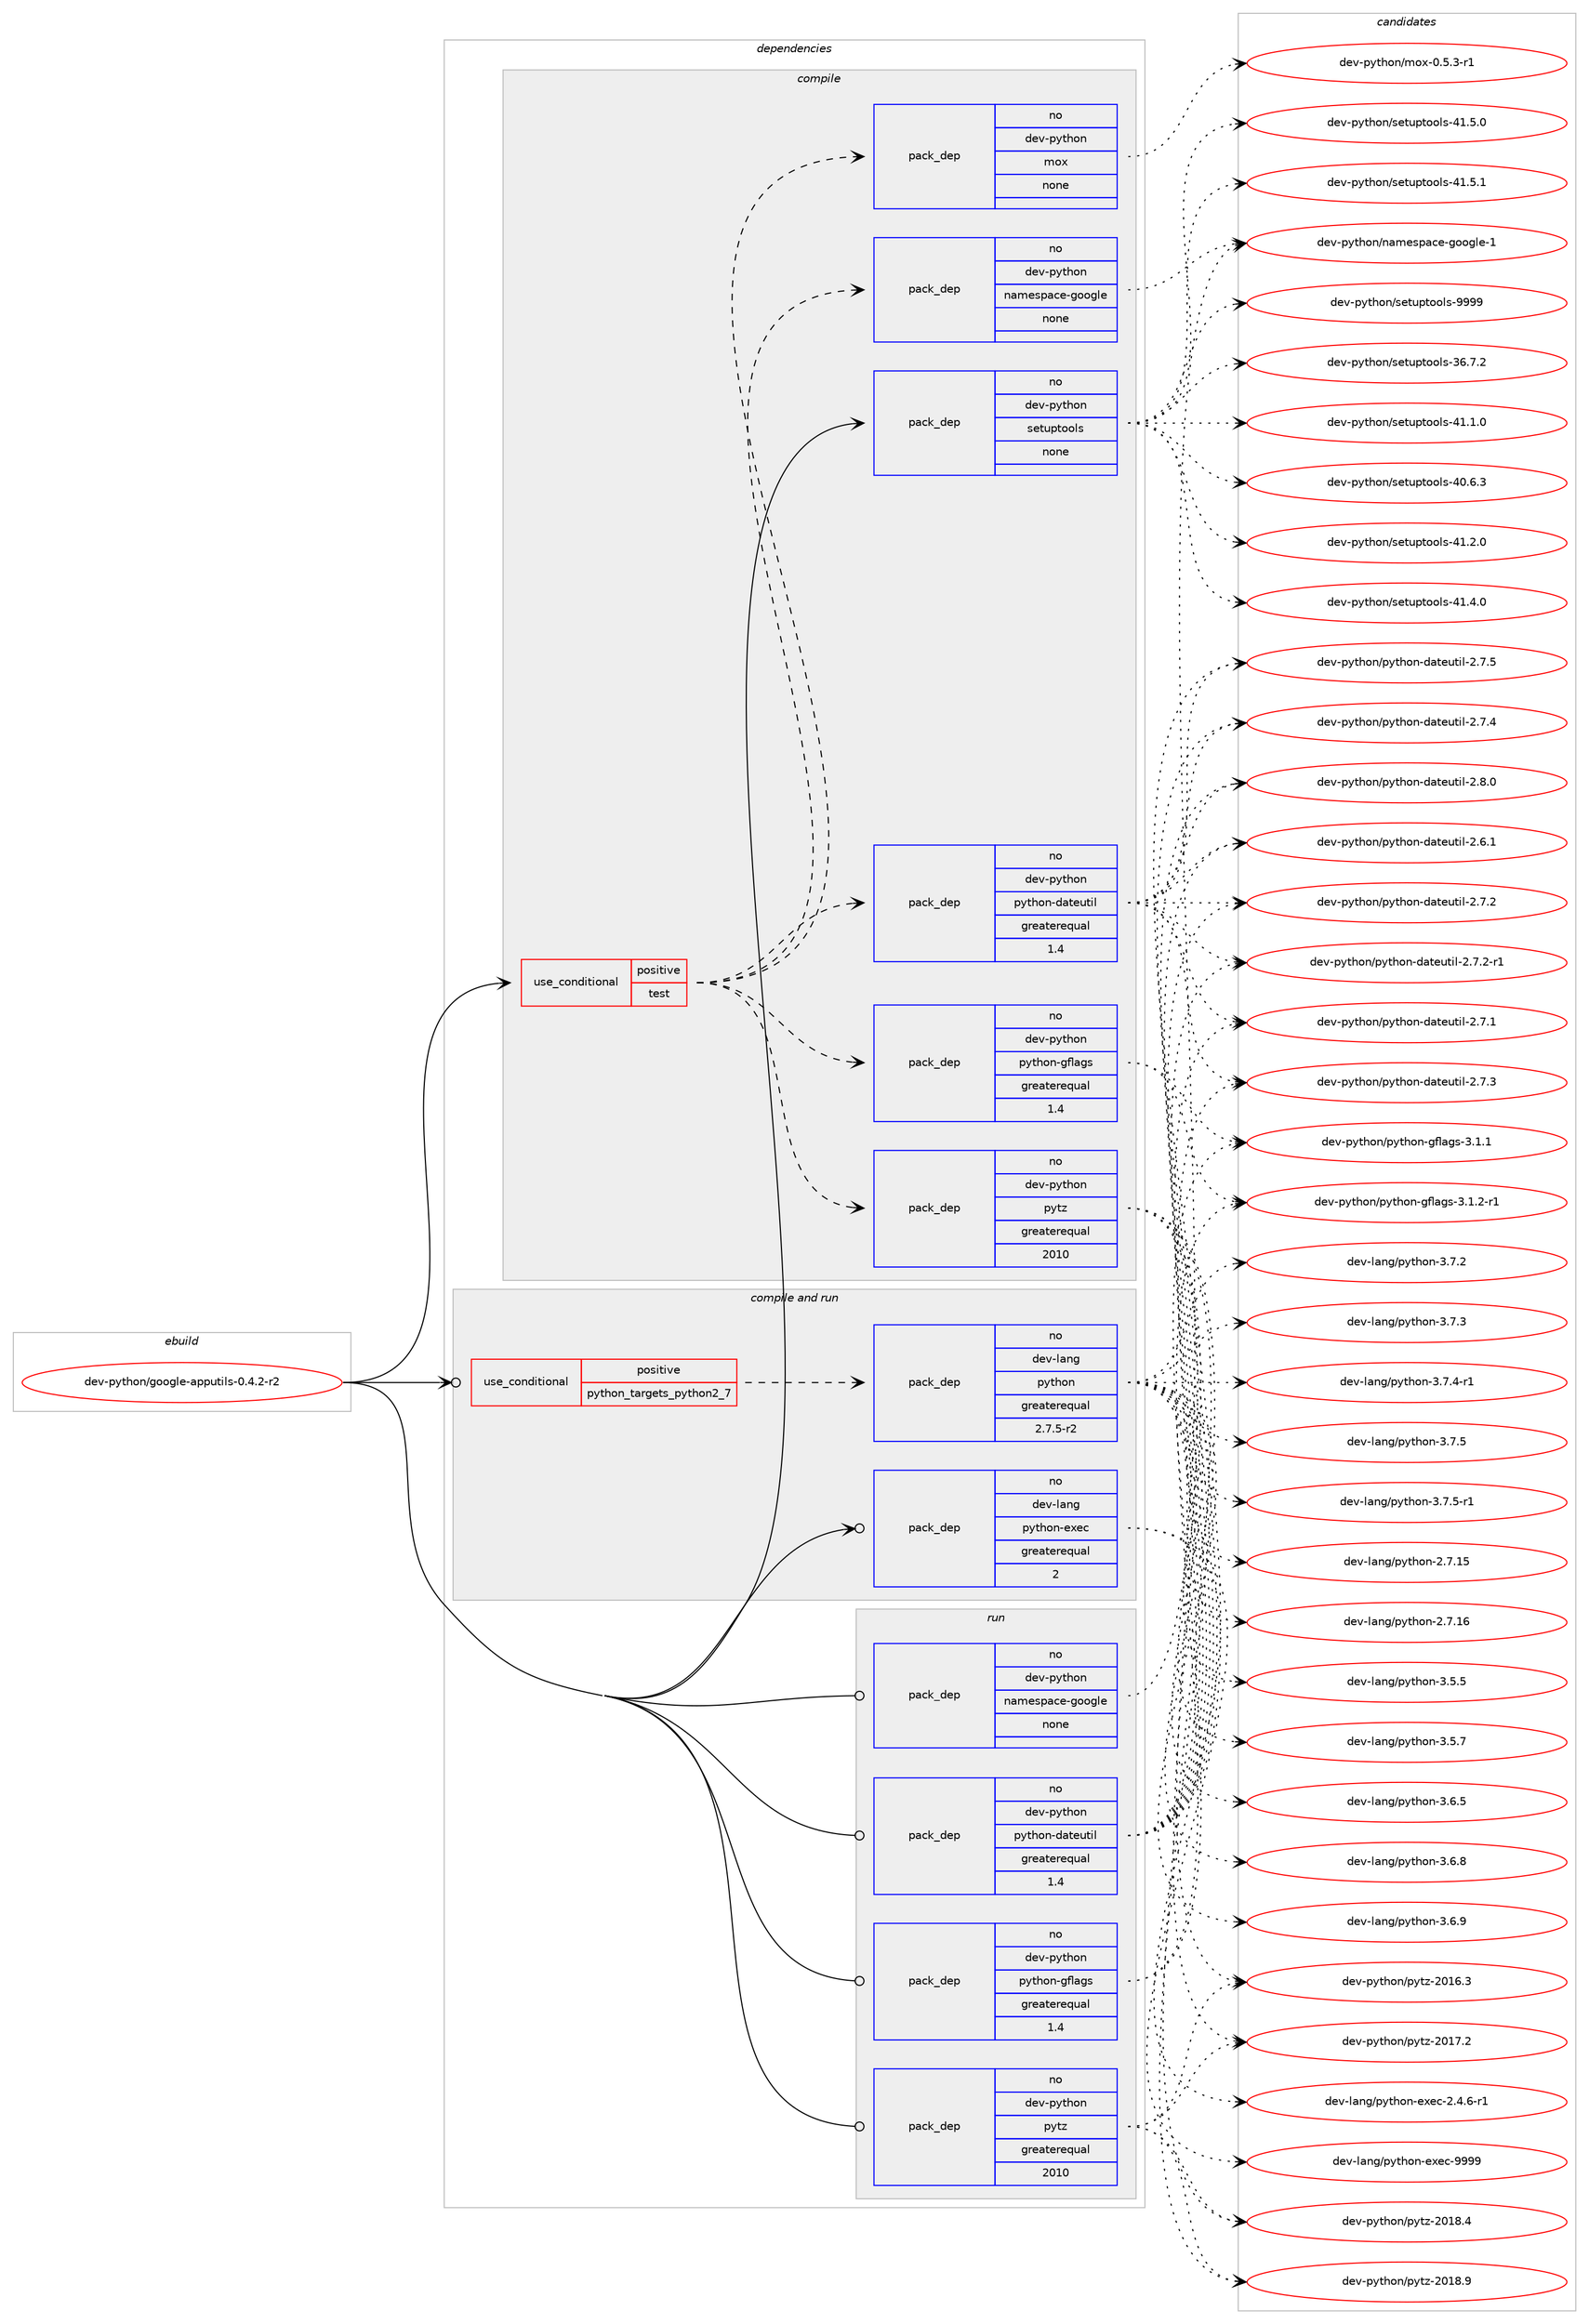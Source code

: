digraph prolog {

# *************
# Graph options
# *************

newrank=true;
concentrate=true;
compound=true;
graph [rankdir=LR,fontname=Helvetica,fontsize=10,ranksep=1.5];#, ranksep=2.5, nodesep=0.2];
edge  [arrowhead=vee];
node  [fontname=Helvetica,fontsize=10];

# **********
# The ebuild
# **********

subgraph cluster_leftcol {
color=gray;
rank=same;
label=<<i>ebuild</i>>;
id [label="dev-python/google-apputils-0.4.2-r2", color=red, width=4, href="../dev-python/google-apputils-0.4.2-r2.svg"];
}

# ****************
# The dependencies
# ****************

subgraph cluster_midcol {
color=gray;
label=<<i>dependencies</i>>;
subgraph cluster_compile {
fillcolor="#eeeeee";
style=filled;
label=<<i>compile</i>>;
subgraph cond140138 {
dependency607184 [label=<<TABLE BORDER="0" CELLBORDER="1" CELLSPACING="0" CELLPADDING="4"><TR><TD ROWSPAN="3" CELLPADDING="10">use_conditional</TD></TR><TR><TD>positive</TD></TR><TR><TD>test</TD></TR></TABLE>>, shape=none, color=red];
subgraph pack455248 {
dependency607185 [label=<<TABLE BORDER="0" CELLBORDER="1" CELLSPACING="0" CELLPADDING="4" WIDTH="220"><TR><TD ROWSPAN="6" CELLPADDING="30">pack_dep</TD></TR><TR><TD WIDTH="110">no</TD></TR><TR><TD>dev-python</TD></TR><TR><TD>namespace-google</TD></TR><TR><TD>none</TD></TR><TR><TD></TD></TR></TABLE>>, shape=none, color=blue];
}
dependency607184:e -> dependency607185:w [weight=20,style="dashed",arrowhead="vee"];
subgraph pack455249 {
dependency607186 [label=<<TABLE BORDER="0" CELLBORDER="1" CELLSPACING="0" CELLPADDING="4" WIDTH="220"><TR><TD ROWSPAN="6" CELLPADDING="30">pack_dep</TD></TR><TR><TD WIDTH="110">no</TD></TR><TR><TD>dev-python</TD></TR><TR><TD>python-dateutil</TD></TR><TR><TD>greaterequal</TD></TR><TR><TD>1.4</TD></TR></TABLE>>, shape=none, color=blue];
}
dependency607184:e -> dependency607186:w [weight=20,style="dashed",arrowhead="vee"];
subgraph pack455250 {
dependency607187 [label=<<TABLE BORDER="0" CELLBORDER="1" CELLSPACING="0" CELLPADDING="4" WIDTH="220"><TR><TD ROWSPAN="6" CELLPADDING="30">pack_dep</TD></TR><TR><TD WIDTH="110">no</TD></TR><TR><TD>dev-python</TD></TR><TR><TD>python-gflags</TD></TR><TR><TD>greaterequal</TD></TR><TR><TD>1.4</TD></TR></TABLE>>, shape=none, color=blue];
}
dependency607184:e -> dependency607187:w [weight=20,style="dashed",arrowhead="vee"];
subgraph pack455251 {
dependency607188 [label=<<TABLE BORDER="0" CELLBORDER="1" CELLSPACING="0" CELLPADDING="4" WIDTH="220"><TR><TD ROWSPAN="6" CELLPADDING="30">pack_dep</TD></TR><TR><TD WIDTH="110">no</TD></TR><TR><TD>dev-python</TD></TR><TR><TD>pytz</TD></TR><TR><TD>greaterequal</TD></TR><TR><TD>2010</TD></TR></TABLE>>, shape=none, color=blue];
}
dependency607184:e -> dependency607188:w [weight=20,style="dashed",arrowhead="vee"];
subgraph pack455252 {
dependency607189 [label=<<TABLE BORDER="0" CELLBORDER="1" CELLSPACING="0" CELLPADDING="4" WIDTH="220"><TR><TD ROWSPAN="6" CELLPADDING="30">pack_dep</TD></TR><TR><TD WIDTH="110">no</TD></TR><TR><TD>dev-python</TD></TR><TR><TD>mox</TD></TR><TR><TD>none</TD></TR><TR><TD></TD></TR></TABLE>>, shape=none, color=blue];
}
dependency607184:e -> dependency607189:w [weight=20,style="dashed",arrowhead="vee"];
}
id:e -> dependency607184:w [weight=20,style="solid",arrowhead="vee"];
subgraph pack455253 {
dependency607190 [label=<<TABLE BORDER="0" CELLBORDER="1" CELLSPACING="0" CELLPADDING="4" WIDTH="220"><TR><TD ROWSPAN="6" CELLPADDING="30">pack_dep</TD></TR><TR><TD WIDTH="110">no</TD></TR><TR><TD>dev-python</TD></TR><TR><TD>setuptools</TD></TR><TR><TD>none</TD></TR><TR><TD></TD></TR></TABLE>>, shape=none, color=blue];
}
id:e -> dependency607190:w [weight=20,style="solid",arrowhead="vee"];
}
subgraph cluster_compileandrun {
fillcolor="#eeeeee";
style=filled;
label=<<i>compile and run</i>>;
subgraph cond140139 {
dependency607191 [label=<<TABLE BORDER="0" CELLBORDER="1" CELLSPACING="0" CELLPADDING="4"><TR><TD ROWSPAN="3" CELLPADDING="10">use_conditional</TD></TR><TR><TD>positive</TD></TR><TR><TD>python_targets_python2_7</TD></TR></TABLE>>, shape=none, color=red];
subgraph pack455254 {
dependency607192 [label=<<TABLE BORDER="0" CELLBORDER="1" CELLSPACING="0" CELLPADDING="4" WIDTH="220"><TR><TD ROWSPAN="6" CELLPADDING="30">pack_dep</TD></TR><TR><TD WIDTH="110">no</TD></TR><TR><TD>dev-lang</TD></TR><TR><TD>python</TD></TR><TR><TD>greaterequal</TD></TR><TR><TD>2.7.5-r2</TD></TR></TABLE>>, shape=none, color=blue];
}
dependency607191:e -> dependency607192:w [weight=20,style="dashed",arrowhead="vee"];
}
id:e -> dependency607191:w [weight=20,style="solid",arrowhead="odotvee"];
subgraph pack455255 {
dependency607193 [label=<<TABLE BORDER="0" CELLBORDER="1" CELLSPACING="0" CELLPADDING="4" WIDTH="220"><TR><TD ROWSPAN="6" CELLPADDING="30">pack_dep</TD></TR><TR><TD WIDTH="110">no</TD></TR><TR><TD>dev-lang</TD></TR><TR><TD>python-exec</TD></TR><TR><TD>greaterequal</TD></TR><TR><TD>2</TD></TR></TABLE>>, shape=none, color=blue];
}
id:e -> dependency607193:w [weight=20,style="solid",arrowhead="odotvee"];
}
subgraph cluster_run {
fillcolor="#eeeeee";
style=filled;
label=<<i>run</i>>;
subgraph pack455256 {
dependency607194 [label=<<TABLE BORDER="0" CELLBORDER="1" CELLSPACING="0" CELLPADDING="4" WIDTH="220"><TR><TD ROWSPAN="6" CELLPADDING="30">pack_dep</TD></TR><TR><TD WIDTH="110">no</TD></TR><TR><TD>dev-python</TD></TR><TR><TD>namespace-google</TD></TR><TR><TD>none</TD></TR><TR><TD></TD></TR></TABLE>>, shape=none, color=blue];
}
id:e -> dependency607194:w [weight=20,style="solid",arrowhead="odot"];
subgraph pack455257 {
dependency607195 [label=<<TABLE BORDER="0" CELLBORDER="1" CELLSPACING="0" CELLPADDING="4" WIDTH="220"><TR><TD ROWSPAN="6" CELLPADDING="30">pack_dep</TD></TR><TR><TD WIDTH="110">no</TD></TR><TR><TD>dev-python</TD></TR><TR><TD>python-dateutil</TD></TR><TR><TD>greaterequal</TD></TR><TR><TD>1.4</TD></TR></TABLE>>, shape=none, color=blue];
}
id:e -> dependency607195:w [weight=20,style="solid",arrowhead="odot"];
subgraph pack455258 {
dependency607196 [label=<<TABLE BORDER="0" CELLBORDER="1" CELLSPACING="0" CELLPADDING="4" WIDTH="220"><TR><TD ROWSPAN="6" CELLPADDING="30">pack_dep</TD></TR><TR><TD WIDTH="110">no</TD></TR><TR><TD>dev-python</TD></TR><TR><TD>python-gflags</TD></TR><TR><TD>greaterequal</TD></TR><TR><TD>1.4</TD></TR></TABLE>>, shape=none, color=blue];
}
id:e -> dependency607196:w [weight=20,style="solid",arrowhead="odot"];
subgraph pack455259 {
dependency607197 [label=<<TABLE BORDER="0" CELLBORDER="1" CELLSPACING="0" CELLPADDING="4" WIDTH="220"><TR><TD ROWSPAN="6" CELLPADDING="30">pack_dep</TD></TR><TR><TD WIDTH="110">no</TD></TR><TR><TD>dev-python</TD></TR><TR><TD>pytz</TD></TR><TR><TD>greaterequal</TD></TR><TR><TD>2010</TD></TR></TABLE>>, shape=none, color=blue];
}
id:e -> dependency607197:w [weight=20,style="solid",arrowhead="odot"];
}
}

# **************
# The candidates
# **************

subgraph cluster_choices {
rank=same;
color=gray;
label=<<i>candidates</i>>;

subgraph choice455248 {
color=black;
nodesep=1;
choice1001011184511212111610411111047110971091011151129799101451031111111031081014549 [label="dev-python/namespace-google-1", color=red, width=4,href="../dev-python/namespace-google-1.svg"];
dependency607185:e -> choice1001011184511212111610411111047110971091011151129799101451031111111031081014549:w [style=dotted,weight="100"];
}
subgraph choice455249 {
color=black;
nodesep=1;
choice10010111845112121116104111110471121211161041111104510097116101117116105108455046544649 [label="dev-python/python-dateutil-2.6.1", color=red, width=4,href="../dev-python/python-dateutil-2.6.1.svg"];
choice10010111845112121116104111110471121211161041111104510097116101117116105108455046554649 [label="dev-python/python-dateutil-2.7.1", color=red, width=4,href="../dev-python/python-dateutil-2.7.1.svg"];
choice10010111845112121116104111110471121211161041111104510097116101117116105108455046554650 [label="dev-python/python-dateutil-2.7.2", color=red, width=4,href="../dev-python/python-dateutil-2.7.2.svg"];
choice100101118451121211161041111104711212111610411111045100971161011171161051084550465546504511449 [label="dev-python/python-dateutil-2.7.2-r1", color=red, width=4,href="../dev-python/python-dateutil-2.7.2-r1.svg"];
choice10010111845112121116104111110471121211161041111104510097116101117116105108455046554651 [label="dev-python/python-dateutil-2.7.3", color=red, width=4,href="../dev-python/python-dateutil-2.7.3.svg"];
choice10010111845112121116104111110471121211161041111104510097116101117116105108455046554652 [label="dev-python/python-dateutil-2.7.4", color=red, width=4,href="../dev-python/python-dateutil-2.7.4.svg"];
choice10010111845112121116104111110471121211161041111104510097116101117116105108455046554653 [label="dev-python/python-dateutil-2.7.5", color=red, width=4,href="../dev-python/python-dateutil-2.7.5.svg"];
choice10010111845112121116104111110471121211161041111104510097116101117116105108455046564648 [label="dev-python/python-dateutil-2.8.0", color=red, width=4,href="../dev-python/python-dateutil-2.8.0.svg"];
dependency607186:e -> choice10010111845112121116104111110471121211161041111104510097116101117116105108455046544649:w [style=dotted,weight="100"];
dependency607186:e -> choice10010111845112121116104111110471121211161041111104510097116101117116105108455046554649:w [style=dotted,weight="100"];
dependency607186:e -> choice10010111845112121116104111110471121211161041111104510097116101117116105108455046554650:w [style=dotted,weight="100"];
dependency607186:e -> choice100101118451121211161041111104711212111610411111045100971161011171161051084550465546504511449:w [style=dotted,weight="100"];
dependency607186:e -> choice10010111845112121116104111110471121211161041111104510097116101117116105108455046554651:w [style=dotted,weight="100"];
dependency607186:e -> choice10010111845112121116104111110471121211161041111104510097116101117116105108455046554652:w [style=dotted,weight="100"];
dependency607186:e -> choice10010111845112121116104111110471121211161041111104510097116101117116105108455046554653:w [style=dotted,weight="100"];
dependency607186:e -> choice10010111845112121116104111110471121211161041111104510097116101117116105108455046564648:w [style=dotted,weight="100"];
}
subgraph choice455250 {
color=black;
nodesep=1;
choice10010111845112121116104111110471121211161041111104510310210897103115455146494649 [label="dev-python/python-gflags-3.1.1", color=red, width=4,href="../dev-python/python-gflags-3.1.1.svg"];
choice100101118451121211161041111104711212111610411111045103102108971031154551464946504511449 [label="dev-python/python-gflags-3.1.2-r1", color=red, width=4,href="../dev-python/python-gflags-3.1.2-r1.svg"];
dependency607187:e -> choice10010111845112121116104111110471121211161041111104510310210897103115455146494649:w [style=dotted,weight="100"];
dependency607187:e -> choice100101118451121211161041111104711212111610411111045103102108971031154551464946504511449:w [style=dotted,weight="100"];
}
subgraph choice455251 {
color=black;
nodesep=1;
choice100101118451121211161041111104711212111612245504849544651 [label="dev-python/pytz-2016.3", color=red, width=4,href="../dev-python/pytz-2016.3.svg"];
choice100101118451121211161041111104711212111612245504849554650 [label="dev-python/pytz-2017.2", color=red, width=4,href="../dev-python/pytz-2017.2.svg"];
choice100101118451121211161041111104711212111612245504849564652 [label="dev-python/pytz-2018.4", color=red, width=4,href="../dev-python/pytz-2018.4.svg"];
choice100101118451121211161041111104711212111612245504849564657 [label="dev-python/pytz-2018.9", color=red, width=4,href="../dev-python/pytz-2018.9.svg"];
dependency607188:e -> choice100101118451121211161041111104711212111612245504849544651:w [style=dotted,weight="100"];
dependency607188:e -> choice100101118451121211161041111104711212111612245504849554650:w [style=dotted,weight="100"];
dependency607188:e -> choice100101118451121211161041111104711212111612245504849564652:w [style=dotted,weight="100"];
dependency607188:e -> choice100101118451121211161041111104711212111612245504849564657:w [style=dotted,weight="100"];
}
subgraph choice455252 {
color=black;
nodesep=1;
choice10010111845112121116104111110471091111204548465346514511449 [label="dev-python/mox-0.5.3-r1", color=red, width=4,href="../dev-python/mox-0.5.3-r1.svg"];
dependency607189:e -> choice10010111845112121116104111110471091111204548465346514511449:w [style=dotted,weight="100"];
}
subgraph choice455253 {
color=black;
nodesep=1;
choice100101118451121211161041111104711510111611711211611111110811545515446554650 [label="dev-python/setuptools-36.7.2", color=red, width=4,href="../dev-python/setuptools-36.7.2.svg"];
choice100101118451121211161041111104711510111611711211611111110811545524846544651 [label="dev-python/setuptools-40.6.3", color=red, width=4,href="../dev-python/setuptools-40.6.3.svg"];
choice100101118451121211161041111104711510111611711211611111110811545524946494648 [label="dev-python/setuptools-41.1.0", color=red, width=4,href="../dev-python/setuptools-41.1.0.svg"];
choice100101118451121211161041111104711510111611711211611111110811545524946504648 [label="dev-python/setuptools-41.2.0", color=red, width=4,href="../dev-python/setuptools-41.2.0.svg"];
choice100101118451121211161041111104711510111611711211611111110811545524946524648 [label="dev-python/setuptools-41.4.0", color=red, width=4,href="../dev-python/setuptools-41.4.0.svg"];
choice100101118451121211161041111104711510111611711211611111110811545524946534648 [label="dev-python/setuptools-41.5.0", color=red, width=4,href="../dev-python/setuptools-41.5.0.svg"];
choice100101118451121211161041111104711510111611711211611111110811545524946534649 [label="dev-python/setuptools-41.5.1", color=red, width=4,href="../dev-python/setuptools-41.5.1.svg"];
choice10010111845112121116104111110471151011161171121161111111081154557575757 [label="dev-python/setuptools-9999", color=red, width=4,href="../dev-python/setuptools-9999.svg"];
dependency607190:e -> choice100101118451121211161041111104711510111611711211611111110811545515446554650:w [style=dotted,weight="100"];
dependency607190:e -> choice100101118451121211161041111104711510111611711211611111110811545524846544651:w [style=dotted,weight="100"];
dependency607190:e -> choice100101118451121211161041111104711510111611711211611111110811545524946494648:w [style=dotted,weight="100"];
dependency607190:e -> choice100101118451121211161041111104711510111611711211611111110811545524946504648:w [style=dotted,weight="100"];
dependency607190:e -> choice100101118451121211161041111104711510111611711211611111110811545524946524648:w [style=dotted,weight="100"];
dependency607190:e -> choice100101118451121211161041111104711510111611711211611111110811545524946534648:w [style=dotted,weight="100"];
dependency607190:e -> choice100101118451121211161041111104711510111611711211611111110811545524946534649:w [style=dotted,weight="100"];
dependency607190:e -> choice10010111845112121116104111110471151011161171121161111111081154557575757:w [style=dotted,weight="100"];
}
subgraph choice455254 {
color=black;
nodesep=1;
choice10010111845108971101034711212111610411111045504655464953 [label="dev-lang/python-2.7.15", color=red, width=4,href="../dev-lang/python-2.7.15.svg"];
choice10010111845108971101034711212111610411111045504655464954 [label="dev-lang/python-2.7.16", color=red, width=4,href="../dev-lang/python-2.7.16.svg"];
choice100101118451089711010347112121116104111110455146534653 [label="dev-lang/python-3.5.5", color=red, width=4,href="../dev-lang/python-3.5.5.svg"];
choice100101118451089711010347112121116104111110455146534655 [label="dev-lang/python-3.5.7", color=red, width=4,href="../dev-lang/python-3.5.7.svg"];
choice100101118451089711010347112121116104111110455146544653 [label="dev-lang/python-3.6.5", color=red, width=4,href="../dev-lang/python-3.6.5.svg"];
choice100101118451089711010347112121116104111110455146544656 [label="dev-lang/python-3.6.8", color=red, width=4,href="../dev-lang/python-3.6.8.svg"];
choice100101118451089711010347112121116104111110455146544657 [label="dev-lang/python-3.6.9", color=red, width=4,href="../dev-lang/python-3.6.9.svg"];
choice100101118451089711010347112121116104111110455146554650 [label="dev-lang/python-3.7.2", color=red, width=4,href="../dev-lang/python-3.7.2.svg"];
choice100101118451089711010347112121116104111110455146554651 [label="dev-lang/python-3.7.3", color=red, width=4,href="../dev-lang/python-3.7.3.svg"];
choice1001011184510897110103471121211161041111104551465546524511449 [label="dev-lang/python-3.7.4-r1", color=red, width=4,href="../dev-lang/python-3.7.4-r1.svg"];
choice100101118451089711010347112121116104111110455146554653 [label="dev-lang/python-3.7.5", color=red, width=4,href="../dev-lang/python-3.7.5.svg"];
choice1001011184510897110103471121211161041111104551465546534511449 [label="dev-lang/python-3.7.5-r1", color=red, width=4,href="../dev-lang/python-3.7.5-r1.svg"];
dependency607192:e -> choice10010111845108971101034711212111610411111045504655464953:w [style=dotted,weight="100"];
dependency607192:e -> choice10010111845108971101034711212111610411111045504655464954:w [style=dotted,weight="100"];
dependency607192:e -> choice100101118451089711010347112121116104111110455146534653:w [style=dotted,weight="100"];
dependency607192:e -> choice100101118451089711010347112121116104111110455146534655:w [style=dotted,weight="100"];
dependency607192:e -> choice100101118451089711010347112121116104111110455146544653:w [style=dotted,weight="100"];
dependency607192:e -> choice100101118451089711010347112121116104111110455146544656:w [style=dotted,weight="100"];
dependency607192:e -> choice100101118451089711010347112121116104111110455146544657:w [style=dotted,weight="100"];
dependency607192:e -> choice100101118451089711010347112121116104111110455146554650:w [style=dotted,weight="100"];
dependency607192:e -> choice100101118451089711010347112121116104111110455146554651:w [style=dotted,weight="100"];
dependency607192:e -> choice1001011184510897110103471121211161041111104551465546524511449:w [style=dotted,weight="100"];
dependency607192:e -> choice100101118451089711010347112121116104111110455146554653:w [style=dotted,weight="100"];
dependency607192:e -> choice1001011184510897110103471121211161041111104551465546534511449:w [style=dotted,weight="100"];
}
subgraph choice455255 {
color=black;
nodesep=1;
choice10010111845108971101034711212111610411111045101120101994550465246544511449 [label="dev-lang/python-exec-2.4.6-r1", color=red, width=4,href="../dev-lang/python-exec-2.4.6-r1.svg"];
choice10010111845108971101034711212111610411111045101120101994557575757 [label="dev-lang/python-exec-9999", color=red, width=4,href="../dev-lang/python-exec-9999.svg"];
dependency607193:e -> choice10010111845108971101034711212111610411111045101120101994550465246544511449:w [style=dotted,weight="100"];
dependency607193:e -> choice10010111845108971101034711212111610411111045101120101994557575757:w [style=dotted,weight="100"];
}
subgraph choice455256 {
color=black;
nodesep=1;
choice1001011184511212111610411111047110971091011151129799101451031111111031081014549 [label="dev-python/namespace-google-1", color=red, width=4,href="../dev-python/namespace-google-1.svg"];
dependency607194:e -> choice1001011184511212111610411111047110971091011151129799101451031111111031081014549:w [style=dotted,weight="100"];
}
subgraph choice455257 {
color=black;
nodesep=1;
choice10010111845112121116104111110471121211161041111104510097116101117116105108455046544649 [label="dev-python/python-dateutil-2.6.1", color=red, width=4,href="../dev-python/python-dateutil-2.6.1.svg"];
choice10010111845112121116104111110471121211161041111104510097116101117116105108455046554649 [label="dev-python/python-dateutil-2.7.1", color=red, width=4,href="../dev-python/python-dateutil-2.7.1.svg"];
choice10010111845112121116104111110471121211161041111104510097116101117116105108455046554650 [label="dev-python/python-dateutil-2.7.2", color=red, width=4,href="../dev-python/python-dateutil-2.7.2.svg"];
choice100101118451121211161041111104711212111610411111045100971161011171161051084550465546504511449 [label="dev-python/python-dateutil-2.7.2-r1", color=red, width=4,href="../dev-python/python-dateutil-2.7.2-r1.svg"];
choice10010111845112121116104111110471121211161041111104510097116101117116105108455046554651 [label="dev-python/python-dateutil-2.7.3", color=red, width=4,href="../dev-python/python-dateutil-2.7.3.svg"];
choice10010111845112121116104111110471121211161041111104510097116101117116105108455046554652 [label="dev-python/python-dateutil-2.7.4", color=red, width=4,href="../dev-python/python-dateutil-2.7.4.svg"];
choice10010111845112121116104111110471121211161041111104510097116101117116105108455046554653 [label="dev-python/python-dateutil-2.7.5", color=red, width=4,href="../dev-python/python-dateutil-2.7.5.svg"];
choice10010111845112121116104111110471121211161041111104510097116101117116105108455046564648 [label="dev-python/python-dateutil-2.8.0", color=red, width=4,href="../dev-python/python-dateutil-2.8.0.svg"];
dependency607195:e -> choice10010111845112121116104111110471121211161041111104510097116101117116105108455046544649:w [style=dotted,weight="100"];
dependency607195:e -> choice10010111845112121116104111110471121211161041111104510097116101117116105108455046554649:w [style=dotted,weight="100"];
dependency607195:e -> choice10010111845112121116104111110471121211161041111104510097116101117116105108455046554650:w [style=dotted,weight="100"];
dependency607195:e -> choice100101118451121211161041111104711212111610411111045100971161011171161051084550465546504511449:w [style=dotted,weight="100"];
dependency607195:e -> choice10010111845112121116104111110471121211161041111104510097116101117116105108455046554651:w [style=dotted,weight="100"];
dependency607195:e -> choice10010111845112121116104111110471121211161041111104510097116101117116105108455046554652:w [style=dotted,weight="100"];
dependency607195:e -> choice10010111845112121116104111110471121211161041111104510097116101117116105108455046554653:w [style=dotted,weight="100"];
dependency607195:e -> choice10010111845112121116104111110471121211161041111104510097116101117116105108455046564648:w [style=dotted,weight="100"];
}
subgraph choice455258 {
color=black;
nodesep=1;
choice10010111845112121116104111110471121211161041111104510310210897103115455146494649 [label="dev-python/python-gflags-3.1.1", color=red, width=4,href="../dev-python/python-gflags-3.1.1.svg"];
choice100101118451121211161041111104711212111610411111045103102108971031154551464946504511449 [label="dev-python/python-gflags-3.1.2-r1", color=red, width=4,href="../dev-python/python-gflags-3.1.2-r1.svg"];
dependency607196:e -> choice10010111845112121116104111110471121211161041111104510310210897103115455146494649:w [style=dotted,weight="100"];
dependency607196:e -> choice100101118451121211161041111104711212111610411111045103102108971031154551464946504511449:w [style=dotted,weight="100"];
}
subgraph choice455259 {
color=black;
nodesep=1;
choice100101118451121211161041111104711212111612245504849544651 [label="dev-python/pytz-2016.3", color=red, width=4,href="../dev-python/pytz-2016.3.svg"];
choice100101118451121211161041111104711212111612245504849554650 [label="dev-python/pytz-2017.2", color=red, width=4,href="../dev-python/pytz-2017.2.svg"];
choice100101118451121211161041111104711212111612245504849564652 [label="dev-python/pytz-2018.4", color=red, width=4,href="../dev-python/pytz-2018.4.svg"];
choice100101118451121211161041111104711212111612245504849564657 [label="dev-python/pytz-2018.9", color=red, width=4,href="../dev-python/pytz-2018.9.svg"];
dependency607197:e -> choice100101118451121211161041111104711212111612245504849544651:w [style=dotted,weight="100"];
dependency607197:e -> choice100101118451121211161041111104711212111612245504849554650:w [style=dotted,weight="100"];
dependency607197:e -> choice100101118451121211161041111104711212111612245504849564652:w [style=dotted,weight="100"];
dependency607197:e -> choice100101118451121211161041111104711212111612245504849564657:w [style=dotted,weight="100"];
}
}

}
